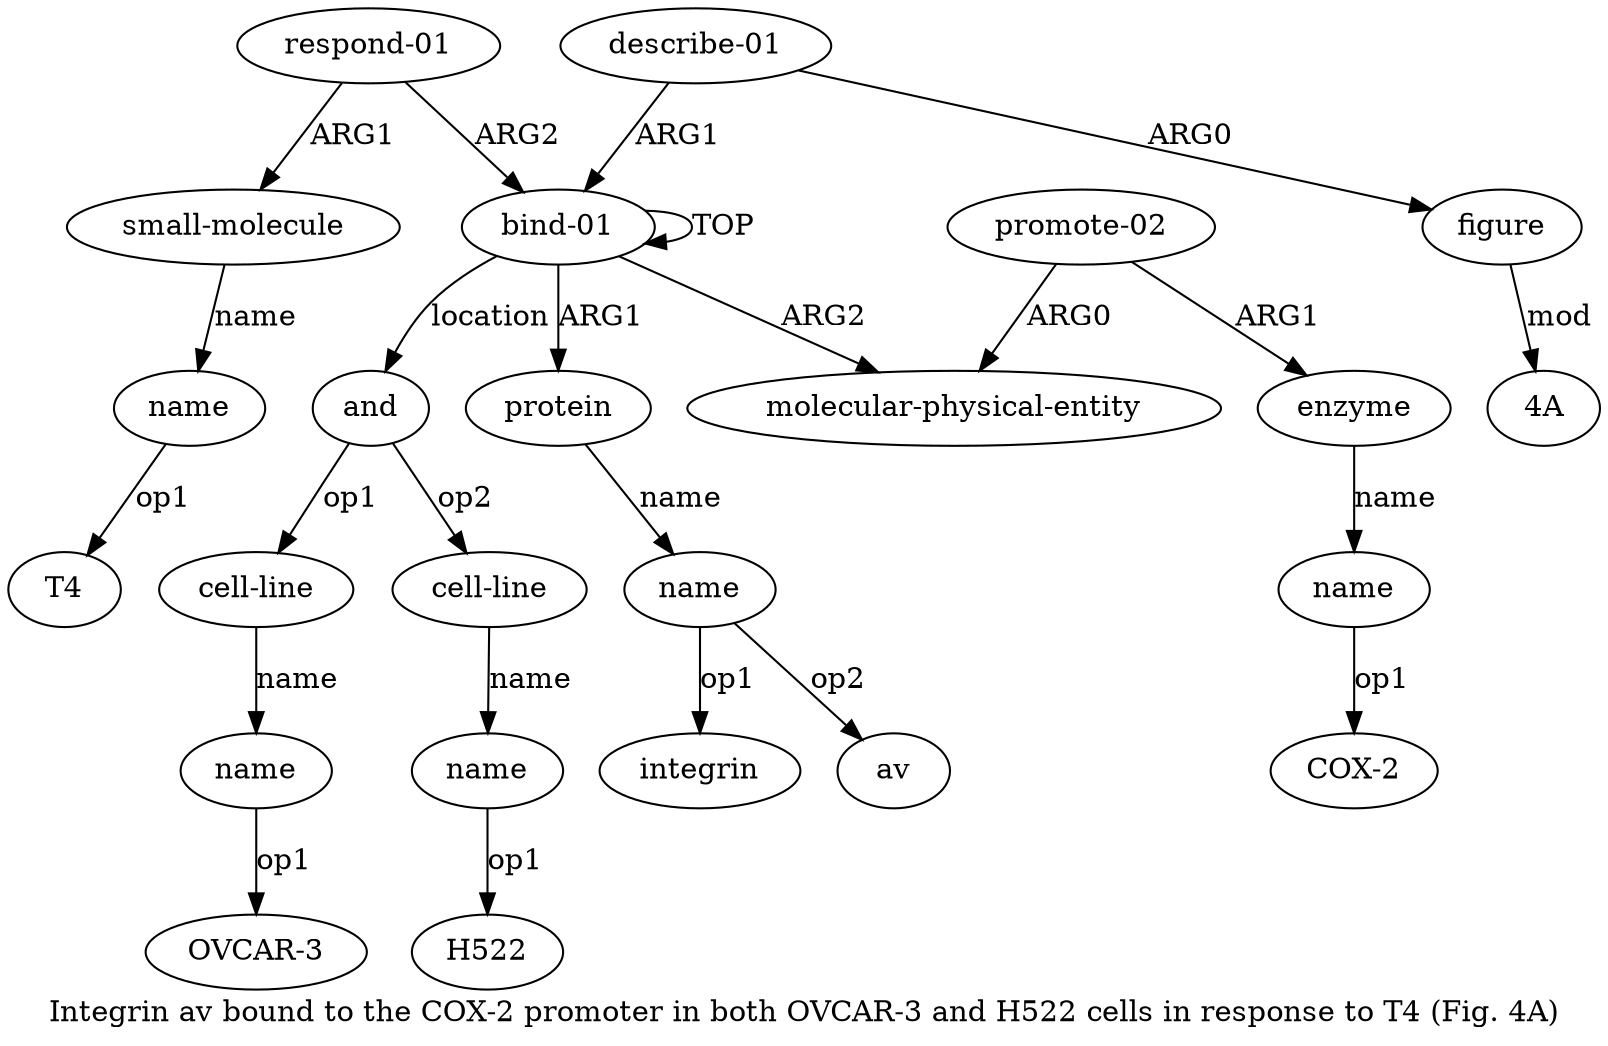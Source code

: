 digraph  {
	graph [label="Integrin av bound to the COX-2 promoter in both OVCAR-3 and H522 cells in response to T4 (Fig. 4A)"];
	node [label="\N"];
	"a14 T4"	 [color=black,
		gold_ind=-1,
		gold_label=T4,
		label=T4,
		test_ind=-1,
		test_label=T4];
	"a6 COX-2"	 [color=black,
		gold_ind=-1,
		gold_label="COX-2",
		label="COX-2",
		test_ind=-1,
		test_label="COX-2"];
	"a2 av"	 [color=black,
		gold_ind=-1,
		gold_label=av,
		label=av,
		test_ind=-1,
		test_label=av];
	a15	 [color=black,
		gold_ind=15,
		gold_label="describe-01",
		label="describe-01",
		test_ind=15,
		test_label="describe-01"];
	a16	 [color=black,
		gold_ind=16,
		gold_label=figure,
		label=figure,
		test_ind=16,
		test_label=figure];
	a15 -> a16 [key=0,
	color=black,
	gold_label=ARG0,
	label=ARG0,
	test_label=ARG0];
a0 [color=black,
	gold_ind=0,
	gold_label="bind-01",
	label="bind-01",
	test_ind=0,
	test_label="bind-01"];
a15 -> a0 [key=0,
color=black,
gold_label=ARG1,
label=ARG1,
test_label=ARG1];
a14 [color=black,
gold_ind=14,
gold_label=name,
label=name,
test_ind=14,
test_label=name];
a14 -> "a14 T4" [key=0,
color=black,
gold_label=op1,
label=op1,
test_label=op1];
"a2 integrin" [color=black,
gold_ind=-1,
gold_label=integrin,
label=integrin,
test_ind=-1,
test_label=integrin];
"a16 4A" [color=black,
gold_ind=-1,
gold_label="4A",
label="4A",
test_ind=-1,
test_label="4A"];
a16 -> "a16 4A" [key=0,
color=black,
gold_label=mod,
label=mod,
test_label=mod];
a11 [color=black,
gold_ind=11,
gold_label=name,
label=name,
test_ind=11,
test_label=name];
"a11 H522" [color=black,
gold_ind=-1,
gold_label=H522,
label=H522,
test_ind=-1,
test_label=H522];
a11 -> "a11 H522" [key=0,
color=black,
gold_label=op1,
label=op1,
test_label=op1];
a10 [color=black,
gold_ind=10,
gold_label="cell-line",
label="cell-line",
test_ind=10,
test_label="cell-line"];
a10 -> a11 [key=0,
color=black,
gold_label=name,
label=name,
test_label=name];
a13 [color=black,
gold_ind=13,
gold_label="small-molecule",
label="small-molecule",
test_ind=13,
test_label="small-molecule"];
a13 -> a14 [key=0,
color=black,
gold_label=name,
label=name,
test_label=name];
a12 [color=black,
gold_ind=12,
gold_label="respond-01",
label="respond-01",
test_ind=12,
test_label="respond-01"];
a12 -> a13 [key=0,
color=black,
gold_label=ARG1,
label=ARG1,
test_label=ARG1];
a12 -> a0 [key=0,
color=black,
gold_label=ARG2,
label=ARG2,
test_label=ARG2];
"a9 OVCAR-3" [color=black,
gold_ind=-1,
gold_label="OVCAR-3",
label="OVCAR-3",
test_ind=-1,
test_label="OVCAR-3"];
a1 [color=black,
gold_ind=1,
gold_label=protein,
label=protein,
test_ind=1,
test_label=protein];
a2 [color=black,
gold_ind=2,
gold_label=name,
label=name,
test_ind=2,
test_label=name];
a1 -> a2 [key=0,
color=black,
gold_label=name,
label=name,
test_label=name];
a0 -> a1 [key=0,
color=black,
gold_label=ARG1,
label=ARG1,
test_label=ARG1];
a0 -> a0 [key=0,
color=black,
gold_label=TOP,
label=TOP,
test_label=TOP];
a3 [color=black,
gold_ind=3,
gold_label="molecular-physical-entity",
label="molecular-physical-entity",
test_ind=3,
test_label="molecular-physical-entity"];
a0 -> a3 [key=0,
color=black,
gold_label=ARG2,
label=ARG2,
test_label=ARG2];
a7 [color=black,
gold_ind=7,
gold_label=and,
label=and,
test_ind=7,
test_label=and];
a0 -> a7 [key=0,
color=black,
gold_label=location,
label=location,
test_label=location];
a2 -> "a2 av" [key=0,
color=black,
gold_label=op2,
label=op2,
test_label=op2];
a2 -> "a2 integrin" [key=0,
color=black,
gold_label=op1,
label=op1,
test_label=op1];
a5 [color=black,
gold_ind=5,
gold_label=enzyme,
label=enzyme,
test_ind=5,
test_label=enzyme];
a6 [color=black,
gold_ind=6,
gold_label=name,
label=name,
test_ind=6,
test_label=name];
a5 -> a6 [key=0,
color=black,
gold_label=name,
label=name,
test_label=name];
a4 [color=black,
gold_ind=4,
gold_label="promote-02",
label="promote-02",
test_ind=4,
test_label="promote-02"];
a4 -> a3 [key=0,
color=black,
gold_label=ARG0,
label=ARG0,
test_label=ARG0];
a4 -> a5 [key=0,
color=black,
gold_label=ARG1,
label=ARG1,
test_label=ARG1];
a7 -> a10 [key=0,
color=black,
gold_label=op2,
label=op2,
test_label=op2];
a8 [color=black,
gold_ind=8,
gold_label="cell-line",
label="cell-line",
test_ind=8,
test_label="cell-line"];
a7 -> a8 [key=0,
color=black,
gold_label=op1,
label=op1,
test_label=op1];
a6 -> "a6 COX-2" [key=0,
color=black,
gold_label=op1,
label=op1,
test_label=op1];
a9 [color=black,
gold_ind=9,
gold_label=name,
label=name,
test_ind=9,
test_label=name];
a9 -> "a9 OVCAR-3" [key=0,
color=black,
gold_label=op1,
label=op1,
test_label=op1];
a8 -> a9 [key=0,
color=black,
gold_label=name,
label=name,
test_label=name];
}
